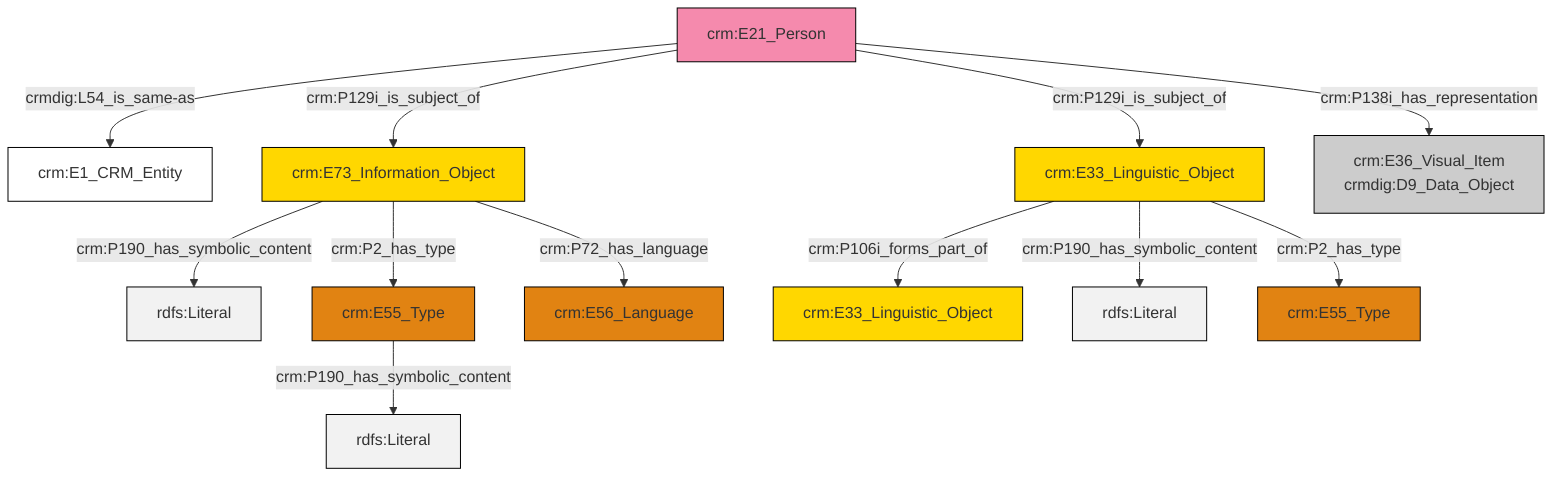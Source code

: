 graph TD
classDef Literal fill:#f2f2f2,stroke:#000000;
classDef CRM_Entity fill:#FFFFFF,stroke:#000000;
classDef Temporal_Entity fill:#00C9E6, stroke:#000000;
classDef Type fill:#E18312, stroke:#000000;
classDef Time-Span fill:#2C9C91, stroke:#000000;
classDef Appellation fill:#FFEB7F, stroke:#000000;
classDef Place fill:#008836, stroke:#000000;
classDef Persistent_Item fill:#B266B2, stroke:#000000;
classDef Conceptual_Object fill:#FFD700, stroke:#000000;
classDef Physical_Thing fill:#D2B48C, stroke:#000000;
classDef Actor fill:#f58aad, stroke:#000000;
classDef PC_Classes fill:#4ce600, stroke:#000000;
classDef Multi fill:#cccccc,stroke:#000000;

0["crm:E33_Linguistic_Object"]:::Conceptual_Object -->|crm:P106i_forms_part_of| 1["crm:E33_Linguistic_Object"]:::Conceptual_Object
2["crm:E73_Information_Object"]:::Conceptual_Object -->|crm:P190_has_symbolic_content| 12[rdfs:Literal]:::Literal
0["crm:E33_Linguistic_Object"]:::Conceptual_Object -->|crm:P190_has_symbolic_content| 13[rdfs:Literal]:::Literal
14["crm:E21_Person"]:::Actor -->|crmdig:L54_is_same-as| 15["crm:E1_CRM_Entity"]:::CRM_Entity
2["crm:E73_Information_Object"]:::Conceptual_Object -->|crm:P2_has_type| 8["crm:E55_Type"]:::Type
0["crm:E33_Linguistic_Object"]:::Conceptual_Object -->|crm:P2_has_type| 10["crm:E55_Type"]:::Type
2["crm:E73_Information_Object"]:::Conceptual_Object -->|crm:P72_has_language| 4["crm:E56_Language"]:::Type
14["crm:E21_Person"]:::Actor -->|crm:P129i_is_subject_of| 2["crm:E73_Information_Object"]:::Conceptual_Object
8["crm:E55_Type"]:::Type -->|crm:P190_has_symbolic_content| 20[rdfs:Literal]:::Literal
14["crm:E21_Person"]:::Actor -->|crm:P129i_is_subject_of| 0["crm:E33_Linguistic_Object"]:::Conceptual_Object
14["crm:E21_Person"]:::Actor -->|crm:P138i_has_representation| 6["crm:E36_Visual_Item<br>crmdig:D9_Data_Object"]:::Multi